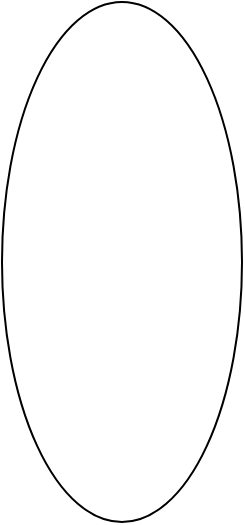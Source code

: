 <mxfile version="13.10.5" type="github">
  <diagram id="mtM2kiJmpUYf1XMjg4JE" name="Page-1">
    <mxGraphModel dx="1422" dy="794" grid="1" gridSize="10" guides="1" tooltips="1" connect="1" arrows="1" fold="1" page="1" pageScale="1" pageWidth="1200" pageHeight="1920" math="0" shadow="0">
      <root>
        <mxCell id="0" />
        <mxCell id="1" parent="0" />
        <mxCell id="zfeMSw8QbXhULhvlI_t8-1" value="" style="ellipse;whiteSpace=wrap;html=1;" vertex="1" parent="1">
          <mxGeometry x="540" y="190" width="120" height="260" as="geometry" />
        </mxCell>
      </root>
    </mxGraphModel>
  </diagram>
</mxfile>
